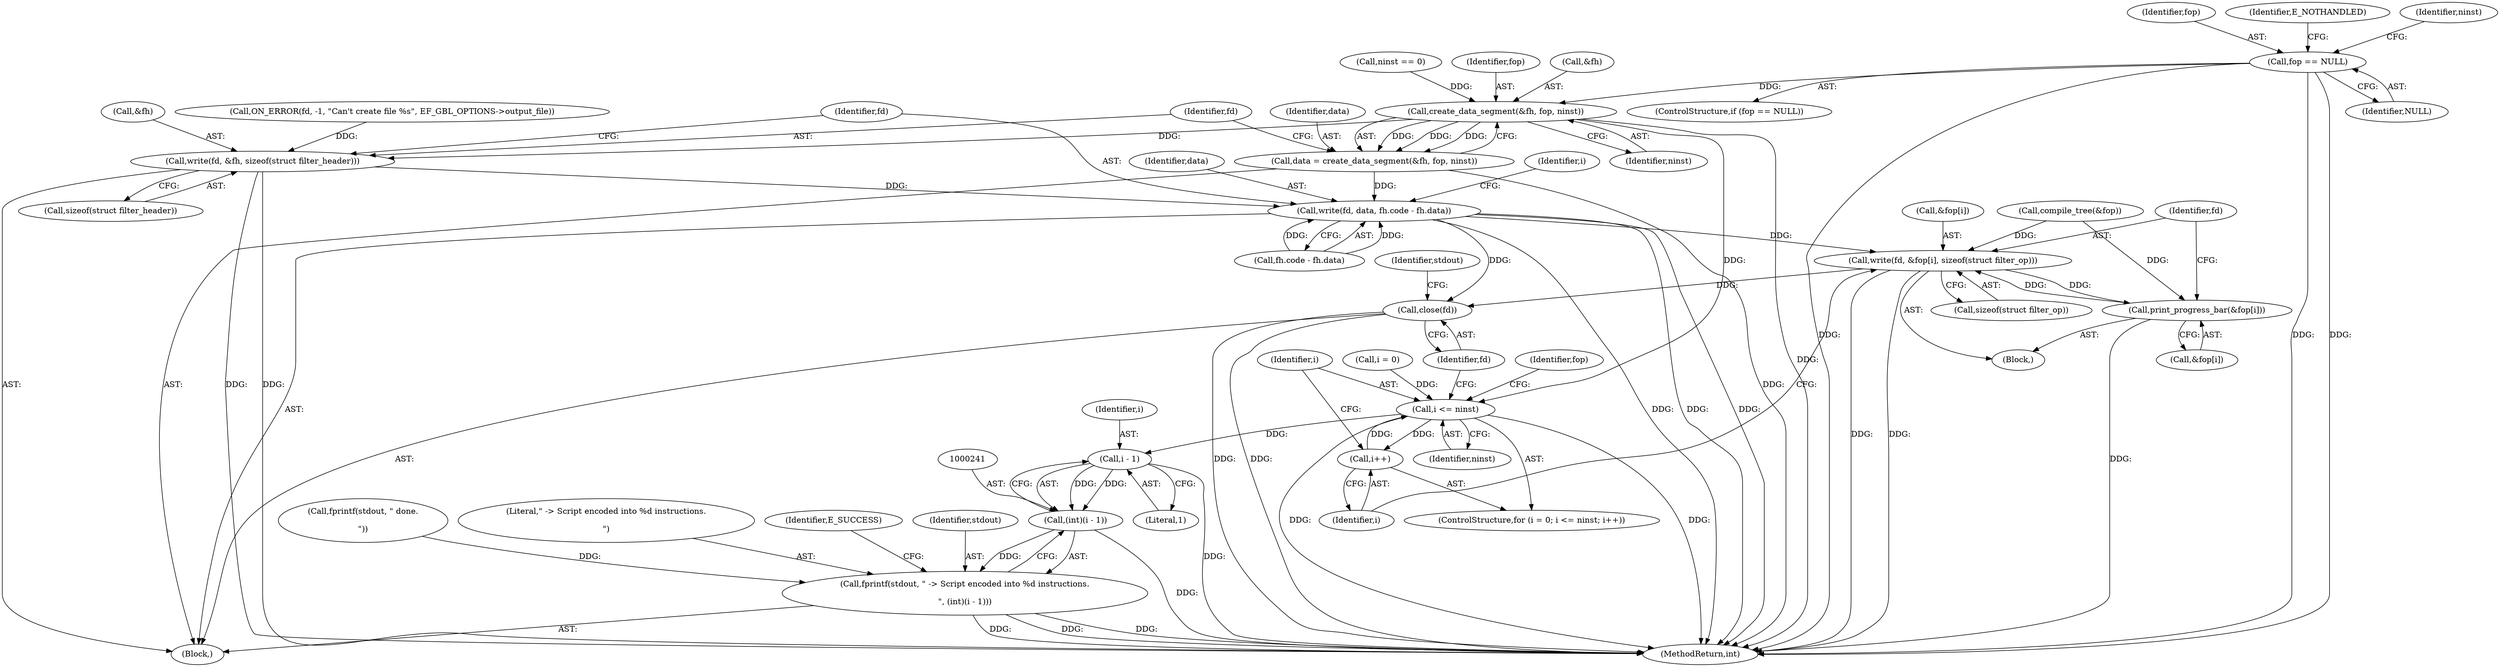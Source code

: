 digraph "0_ettercap_626dc56686f15f2dda13c48f78c2a666cb6d8506_1@pointer" {
"1000122" [label="(Call,fop == NULL)"];
"1000188" [label="(Call,create_data_segment(&fh, fop, ninst))"];
"1000186" [label="(Call,data = create_data_segment(&fh, fop, ninst))"];
"1000199" [label="(Call,write(fd, data, fh.code - fh.data))"];
"1000224" [label="(Call,write(fd, &fop[i], sizeof(struct filter_op)))"];
"1000219" [label="(Call,print_progress_bar(&fop[i]))"];
"1000232" [label="(Call,close(fd))"];
"1000193" [label="(Call,write(fd, &fh, sizeof(struct filter_header)))"];
"1000213" [label="(Call,i <= ninst)"];
"1000216" [label="(Call,i++)"];
"1000242" [label="(Call,i - 1)"];
"1000240" [label="(Call,(int)(i - 1))"];
"1000237" [label="(Call,fprintf(stdout, \" -> Script encoded into %d instructions.\n\n\", (int)(i - 1)))"];
"1000225" [label="(Identifier,fd)"];
"1000197" [label="(Call,sizeof(struct filter_header))"];
"1000238" [label="(Identifier,stdout)"];
"1000191" [label="(Identifier,fop)"];
"1000239" [label="(Literal,\" -> Script encoded into %d instructions.\n\n\")"];
"1000210" [label="(Call,i = 0)"];
"1000217" [label="(Identifier,i)"];
"1000149" [label="(Call,ON_ERROR(fd, -1, \"Can't create file %s\", EF_GBL_OPTIONS->output_file))"];
"1000195" [label="(Call,&fh)"];
"1000244" [label="(Literal,1)"];
"1000234" [label="(Call,fprintf(stdout, \" done.\n\n\"))"];
"1000202" [label="(Call,fh.code - fh.data)"];
"1000201" [label="(Identifier,data)"];
"1000193" [label="(Call,write(fd, &fh, sizeof(struct filter_header)))"];
"1000213" [label="(Call,i <= ninst)"];
"1000219" [label="(Call,print_progress_bar(&fop[i]))"];
"1000194" [label="(Identifier,fd)"];
"1000216" [label="(Call,i++)"];
"1000218" [label="(Block,)"];
"1000123" [label="(Identifier,fop)"];
"1000122" [label="(Call,fop == NULL)"];
"1000127" [label="(Identifier,E_NOTHANDLED)"];
"1000224" [label="(Call,write(fd, &fop[i], sizeof(struct filter_op)))"];
"1000220" [label="(Call,&fop[i])"];
"1000200" [label="(Identifier,fd)"];
"1000189" [label="(Call,&fh)"];
"1000214" [label="(Identifier,i)"];
"1000209" [label="(ControlStructure,for (i = 0; i <= ninst; i++))"];
"1000222" [label="(Identifier,fop)"];
"1000240" [label="(Call,(int)(i - 1))"];
"1000129" [label="(Call,ninst == 0)"];
"1000188" [label="(Call,create_data_segment(&fh, fop, ninst))"];
"1000109" [label="(Block,)"];
"1000187" [label="(Identifier,data)"];
"1000124" [label="(Identifier,NULL)"];
"1000199" [label="(Call,write(fd, data, fh.code - fh.data))"];
"1000235" [label="(Identifier,stdout)"];
"1000192" [label="(Identifier,ninst)"];
"1000211" [label="(Identifier,i)"];
"1000226" [label="(Call,&fop[i])"];
"1000130" [label="(Identifier,ninst)"];
"1000242" [label="(Call,i - 1)"];
"1000233" [label="(Identifier,fd)"];
"1000237" [label="(Call,fprintf(stdout, \" -> Script encoded into %d instructions.\n\n\", (int)(i - 1)))"];
"1000121" [label="(ControlStructure,if (fop == NULL))"];
"1000230" [label="(Call,sizeof(struct filter_op))"];
"1000215" [label="(Identifier,ninst)"];
"1000243" [label="(Identifier,i)"];
"1000247" [label="(MethodReturn,int)"];
"1000186" [label="(Call,data = create_data_segment(&fh, fop, ninst))"];
"1000118" [label="(Call,compile_tree(&fop))"];
"1000246" [label="(Identifier,E_SUCCESS)"];
"1000232" [label="(Call,close(fd))"];
"1000122" -> "1000121"  [label="AST: "];
"1000122" -> "1000124"  [label="CFG: "];
"1000123" -> "1000122"  [label="AST: "];
"1000124" -> "1000122"  [label="AST: "];
"1000127" -> "1000122"  [label="CFG: "];
"1000130" -> "1000122"  [label="CFG: "];
"1000122" -> "1000247"  [label="DDG: "];
"1000122" -> "1000247"  [label="DDG: "];
"1000122" -> "1000247"  [label="DDG: "];
"1000122" -> "1000188"  [label="DDG: "];
"1000188" -> "1000186"  [label="AST: "];
"1000188" -> "1000192"  [label="CFG: "];
"1000189" -> "1000188"  [label="AST: "];
"1000191" -> "1000188"  [label="AST: "];
"1000192" -> "1000188"  [label="AST: "];
"1000186" -> "1000188"  [label="CFG: "];
"1000188" -> "1000247"  [label="DDG: "];
"1000188" -> "1000186"  [label="DDG: "];
"1000188" -> "1000186"  [label="DDG: "];
"1000188" -> "1000186"  [label="DDG: "];
"1000129" -> "1000188"  [label="DDG: "];
"1000188" -> "1000193"  [label="DDG: "];
"1000188" -> "1000213"  [label="DDG: "];
"1000186" -> "1000109"  [label="AST: "];
"1000187" -> "1000186"  [label="AST: "];
"1000194" -> "1000186"  [label="CFG: "];
"1000186" -> "1000247"  [label="DDG: "];
"1000186" -> "1000199"  [label="DDG: "];
"1000199" -> "1000109"  [label="AST: "];
"1000199" -> "1000202"  [label="CFG: "];
"1000200" -> "1000199"  [label="AST: "];
"1000201" -> "1000199"  [label="AST: "];
"1000202" -> "1000199"  [label="AST: "];
"1000211" -> "1000199"  [label="CFG: "];
"1000199" -> "1000247"  [label="DDG: "];
"1000199" -> "1000247"  [label="DDG: "];
"1000199" -> "1000247"  [label="DDG: "];
"1000193" -> "1000199"  [label="DDG: "];
"1000202" -> "1000199"  [label="DDG: "];
"1000202" -> "1000199"  [label="DDG: "];
"1000199" -> "1000224"  [label="DDG: "];
"1000199" -> "1000232"  [label="DDG: "];
"1000224" -> "1000218"  [label="AST: "];
"1000224" -> "1000230"  [label="CFG: "];
"1000225" -> "1000224"  [label="AST: "];
"1000226" -> "1000224"  [label="AST: "];
"1000230" -> "1000224"  [label="AST: "];
"1000217" -> "1000224"  [label="CFG: "];
"1000224" -> "1000247"  [label="DDG: "];
"1000224" -> "1000247"  [label="DDG: "];
"1000224" -> "1000219"  [label="DDG: "];
"1000219" -> "1000224"  [label="DDG: "];
"1000118" -> "1000224"  [label="DDG: "];
"1000224" -> "1000232"  [label="DDG: "];
"1000219" -> "1000218"  [label="AST: "];
"1000219" -> "1000220"  [label="CFG: "];
"1000220" -> "1000219"  [label="AST: "];
"1000225" -> "1000219"  [label="CFG: "];
"1000219" -> "1000247"  [label="DDG: "];
"1000118" -> "1000219"  [label="DDG: "];
"1000232" -> "1000109"  [label="AST: "];
"1000232" -> "1000233"  [label="CFG: "];
"1000233" -> "1000232"  [label="AST: "];
"1000235" -> "1000232"  [label="CFG: "];
"1000232" -> "1000247"  [label="DDG: "];
"1000232" -> "1000247"  [label="DDG: "];
"1000193" -> "1000109"  [label="AST: "];
"1000193" -> "1000197"  [label="CFG: "];
"1000194" -> "1000193"  [label="AST: "];
"1000195" -> "1000193"  [label="AST: "];
"1000197" -> "1000193"  [label="AST: "];
"1000200" -> "1000193"  [label="CFG: "];
"1000193" -> "1000247"  [label="DDG: "];
"1000193" -> "1000247"  [label="DDG: "];
"1000149" -> "1000193"  [label="DDG: "];
"1000213" -> "1000209"  [label="AST: "];
"1000213" -> "1000215"  [label="CFG: "];
"1000214" -> "1000213"  [label="AST: "];
"1000215" -> "1000213"  [label="AST: "];
"1000222" -> "1000213"  [label="CFG: "];
"1000233" -> "1000213"  [label="CFG: "];
"1000213" -> "1000247"  [label="DDG: "];
"1000213" -> "1000247"  [label="DDG: "];
"1000216" -> "1000213"  [label="DDG: "];
"1000210" -> "1000213"  [label="DDG: "];
"1000213" -> "1000216"  [label="DDG: "];
"1000213" -> "1000242"  [label="DDG: "];
"1000216" -> "1000209"  [label="AST: "];
"1000216" -> "1000217"  [label="CFG: "];
"1000217" -> "1000216"  [label="AST: "];
"1000214" -> "1000216"  [label="CFG: "];
"1000242" -> "1000240"  [label="AST: "];
"1000242" -> "1000244"  [label="CFG: "];
"1000243" -> "1000242"  [label="AST: "];
"1000244" -> "1000242"  [label="AST: "];
"1000240" -> "1000242"  [label="CFG: "];
"1000242" -> "1000247"  [label="DDG: "];
"1000242" -> "1000240"  [label="DDG: "];
"1000242" -> "1000240"  [label="DDG: "];
"1000240" -> "1000237"  [label="AST: "];
"1000241" -> "1000240"  [label="AST: "];
"1000237" -> "1000240"  [label="CFG: "];
"1000240" -> "1000247"  [label="DDG: "];
"1000240" -> "1000237"  [label="DDG: "];
"1000237" -> "1000109"  [label="AST: "];
"1000238" -> "1000237"  [label="AST: "];
"1000239" -> "1000237"  [label="AST: "];
"1000246" -> "1000237"  [label="CFG: "];
"1000237" -> "1000247"  [label="DDG: "];
"1000237" -> "1000247"  [label="DDG: "];
"1000237" -> "1000247"  [label="DDG: "];
"1000234" -> "1000237"  [label="DDG: "];
}
